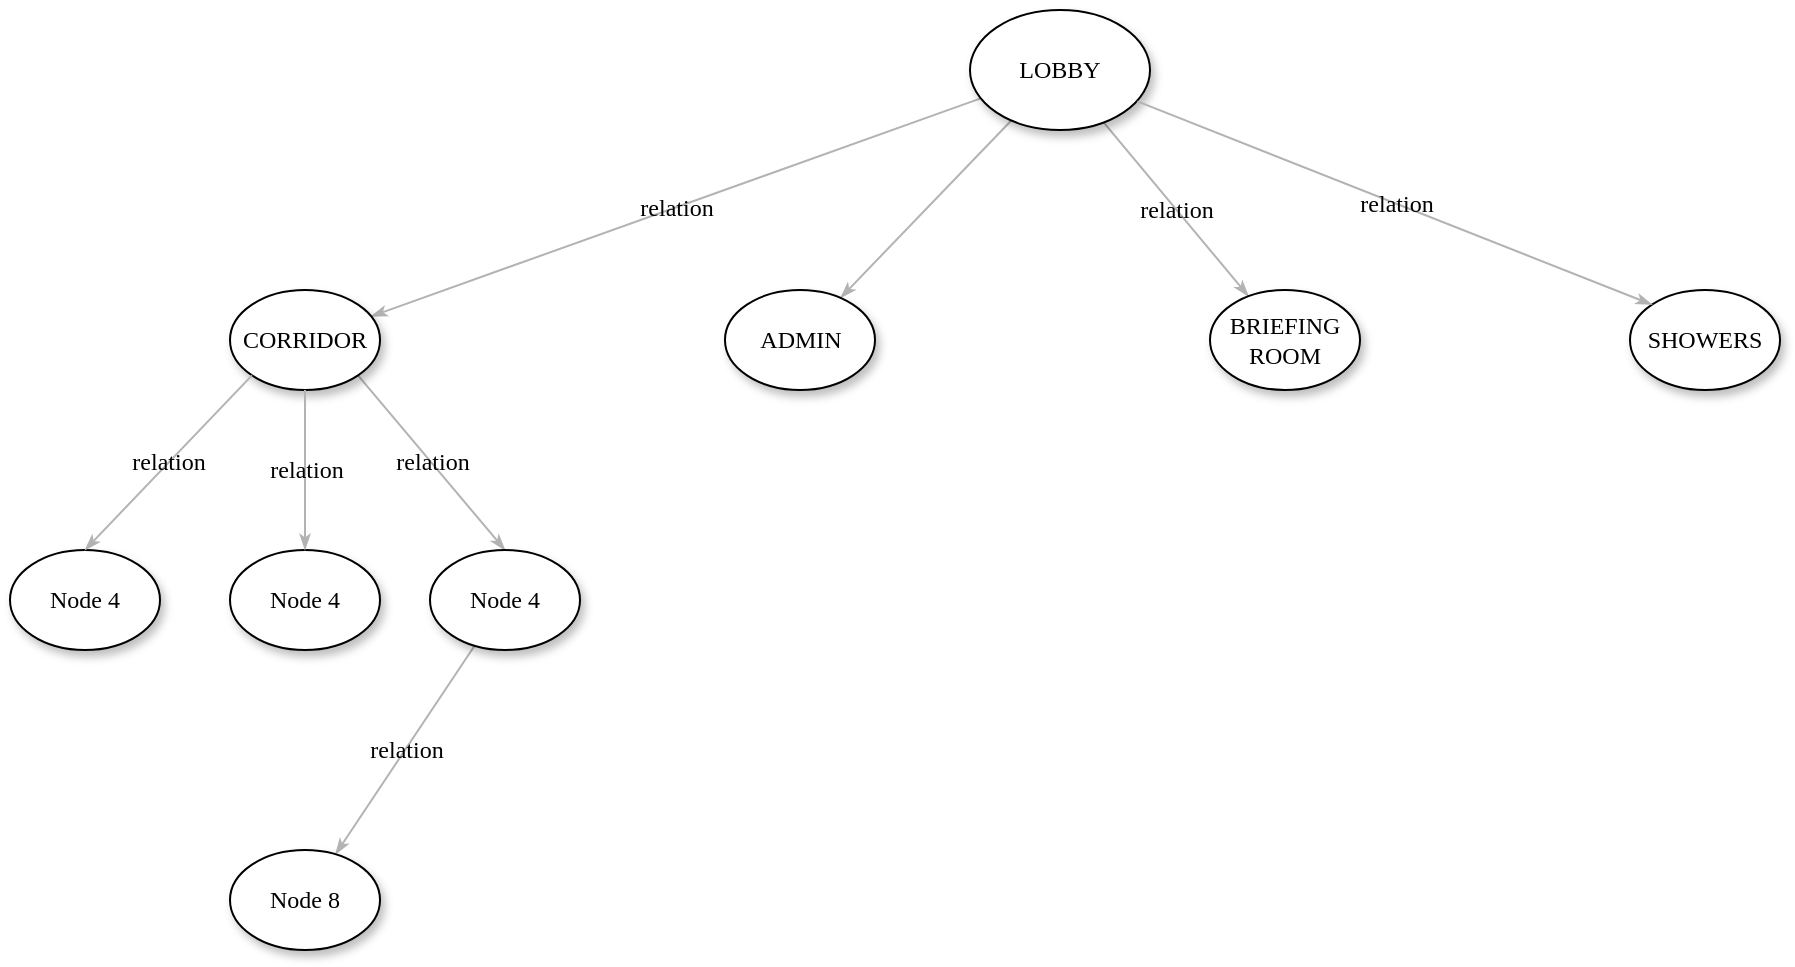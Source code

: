 <mxfile version="14.4.2" type="github">
  <diagram name="Page-1" id="42789a77-a242-8287-6e28-9cd8cfd52e62">
    <mxGraphModel dx="865" dy="449" grid="1" gridSize="10" guides="1" tooltips="1" connect="1" arrows="1" fold="1" page="1" pageScale="1" pageWidth="1100" pageHeight="850" background="none" math="0" shadow="0">
      <root>
        <mxCell id="0" />
        <mxCell id="1" parent="0" />
        <mxCell id="1ea317790d2ca983-12" style="edgeStyle=none;rounded=1;html=1;labelBackgroundColor=none;startArrow=none;startFill=0;startSize=5;endArrow=classicThin;endFill=1;endSize=5;jettySize=auto;orthogonalLoop=1;strokeColor=#B3B3B3;strokeWidth=1;fontFamily=Verdana;fontSize=12" parent="1" source="1ea317790d2ca983-1" target="1ea317790d2ca983-2" edge="1">
          <mxGeometry relative="1" as="geometry" />
        </mxCell>
        <mxCell id="1ea317790d2ca983-13" value="relation" style="edgeStyle=none;rounded=1;html=1;labelBackgroundColor=none;startArrow=none;startFill=0;startSize=5;endArrow=classicThin;endFill=1;endSize=5;jettySize=auto;orthogonalLoop=1;strokeColor=#B3B3B3;strokeWidth=1;fontFamily=Verdana;fontSize=12" parent="1" source="1ea317790d2ca983-1" target="1ea317790d2ca983-9" edge="1">
          <mxGeometry relative="1" as="geometry" />
        </mxCell>
        <mxCell id="1ea317790d2ca983-14" value="relation" style="edgeStyle=none;rounded=1;html=1;labelBackgroundColor=none;startArrow=none;startFill=0;startSize=5;endArrow=classicThin;endFill=1;endSize=5;jettySize=auto;orthogonalLoop=1;strokeColor=#B3B3B3;strokeWidth=1;fontFamily=Verdana;fontSize=12" parent="1" source="1ea317790d2ca983-1" target="1ea317790d2ca983-3" edge="1">
          <mxGeometry relative="1" as="geometry" />
        </mxCell>
        <mxCell id="1ea317790d2ca983-1" value="LOBBY" style="ellipse;whiteSpace=wrap;html=1;rounded=0;shadow=1;comic=0;labelBackgroundColor=none;strokeWidth=1;fontFamily=Verdana;fontSize=12;align=center;" parent="1" vertex="1">
          <mxGeometry x="580" y="50" width="90" height="60" as="geometry" />
        </mxCell>
        <mxCell id="1ea317790d2ca983-2" value="&lt;span&gt;ADMIN&lt;/span&gt;" style="ellipse;whiteSpace=wrap;html=1;rounded=0;shadow=1;comic=0;labelBackgroundColor=none;strokeWidth=1;fontFamily=Verdana;fontSize=12;align=center;" parent="1" vertex="1">
          <mxGeometry x="457.5" y="190" width="75" height="50" as="geometry" />
        </mxCell>
        <mxCell id="1ea317790d2ca983-3" value="&lt;span&gt;BRIEFING&lt;br&gt;ROOM&lt;br&gt;&lt;/span&gt;" style="ellipse;whiteSpace=wrap;html=1;rounded=0;shadow=1;comic=0;labelBackgroundColor=none;strokeWidth=1;fontFamily=Verdana;fontSize=12;align=center;" parent="1" vertex="1">
          <mxGeometry x="700" y="190" width="75" height="50" as="geometry" />
        </mxCell>
        <mxCell id="1ea317790d2ca983-19" value="relation" style="edgeStyle=none;rounded=1;html=1;labelBackgroundColor=none;startArrow=none;startFill=0;startSize=5;endArrow=classicThin;endFill=1;endSize=5;jettySize=auto;orthogonalLoop=1;strokeColor=#B3B3B3;strokeWidth=1;fontFamily=Verdana;fontSize=12;exitX=1;exitY=1;exitDx=0;exitDy=0;entryX=0.5;entryY=0;entryDx=0;entryDy=0;" parent="1" source="1ea317790d2ca983-9" target="1ea317790d2ca983-10" edge="1">
          <mxGeometry relative="1" as="geometry" />
        </mxCell>
        <mxCell id="1ea317790d2ca983-9" value="CORRIDOR" style="ellipse;whiteSpace=wrap;html=1;rounded=0;shadow=1;comic=0;labelBackgroundColor=none;strokeWidth=1;fontFamily=Verdana;fontSize=12;align=center;" parent="1" vertex="1">
          <mxGeometry x="210" y="190" width="75" height="50" as="geometry" />
        </mxCell>
        <mxCell id="1ea317790d2ca983-20" value="relation" style="edgeStyle=none;rounded=1;html=1;labelBackgroundColor=none;startArrow=none;startFill=0;startSize=5;endArrow=classicThin;endFill=1;endSize=5;jettySize=auto;orthogonalLoop=1;strokeColor=#B3B3B3;strokeWidth=1;fontFamily=Verdana;fontSize=12" parent="1" source="1ea317790d2ca983-10" target="1ea317790d2ca983-11" edge="1">
          <mxGeometry relative="1" as="geometry" />
        </mxCell>
        <mxCell id="1ea317790d2ca983-10" value="&lt;span&gt;Node 4&lt;/span&gt;" style="ellipse;whiteSpace=wrap;html=1;rounded=0;shadow=1;comic=0;labelBackgroundColor=none;strokeWidth=1;fontFamily=Verdana;fontSize=12;align=center;" parent="1" vertex="1">
          <mxGeometry x="310" y="320" width="75" height="50" as="geometry" />
        </mxCell>
        <mxCell id="1ea317790d2ca983-11" value="&lt;span&gt;Node 8&lt;/span&gt;" style="ellipse;whiteSpace=wrap;html=1;rounded=0;shadow=1;comic=0;labelBackgroundColor=none;strokeWidth=1;fontFamily=Verdana;fontSize=12;align=center;" parent="1" vertex="1">
          <mxGeometry x="210" y="470" width="75" height="50" as="geometry" />
        </mxCell>
        <mxCell id="f1fApXni_okJ7qiI1tZk-1" value="&lt;span&gt;SHOWERS&lt;/span&gt;" style="ellipse;whiteSpace=wrap;html=1;rounded=0;shadow=1;comic=0;labelBackgroundColor=none;strokeWidth=1;fontFamily=Verdana;fontSize=12;align=center;" vertex="1" parent="1">
          <mxGeometry x="910" y="190" width="75" height="50" as="geometry" />
        </mxCell>
        <mxCell id="f1fApXni_okJ7qiI1tZk-4" value="relation" style="edgeStyle=none;rounded=1;html=1;labelBackgroundColor=none;startArrow=none;startFill=0;startSize=5;endArrow=classicThin;endFill=1;endSize=5;jettySize=auto;orthogonalLoop=1;strokeColor=#B3B3B3;strokeWidth=1;fontFamily=Verdana;fontSize=12;entryX=0;entryY=0;entryDx=0;entryDy=0;exitX=0.93;exitY=0.762;exitDx=0;exitDy=0;exitPerimeter=0;" edge="1" parent="1" source="1ea317790d2ca983-1" target="f1fApXni_okJ7qiI1tZk-1">
          <mxGeometry relative="1" as="geometry">
            <mxPoint x="662" y="100" as="sourcePoint" />
            <mxPoint x="290.536" y="213.17" as="targetPoint" />
          </mxGeometry>
        </mxCell>
        <mxCell id="f1fApXni_okJ7qiI1tZk-7" value="&lt;span&gt;Node 4&lt;/span&gt;" style="ellipse;whiteSpace=wrap;html=1;rounded=0;shadow=1;comic=0;labelBackgroundColor=none;strokeWidth=1;fontFamily=Verdana;fontSize=12;align=center;" vertex="1" parent="1">
          <mxGeometry x="210" y="320" width="75" height="50" as="geometry" />
        </mxCell>
        <mxCell id="f1fApXni_okJ7qiI1tZk-8" value="&lt;span&gt;Node 4&lt;/span&gt;" style="ellipse;whiteSpace=wrap;html=1;rounded=0;shadow=1;comic=0;labelBackgroundColor=none;strokeWidth=1;fontFamily=Verdana;fontSize=12;align=center;" vertex="1" parent="1">
          <mxGeometry x="100" y="320" width="75" height="50" as="geometry" />
        </mxCell>
        <mxCell id="f1fApXni_okJ7qiI1tZk-9" value="relation" style="edgeStyle=none;rounded=1;html=1;labelBackgroundColor=none;startArrow=none;startFill=0;startSize=5;endArrow=classicThin;endFill=1;endSize=5;jettySize=auto;orthogonalLoop=1;strokeColor=#B3B3B3;strokeWidth=1;fontFamily=Verdana;fontSize=12;entryX=0.5;entryY=0;entryDx=0;entryDy=0;exitX=0;exitY=1;exitDx=0;exitDy=0;" edge="1" parent="1" source="1ea317790d2ca983-9" target="f1fApXni_okJ7qiI1tZk-8">
          <mxGeometry relative="1" as="geometry">
            <mxPoint x="180" y="215" as="sourcePoint" />
            <mxPoint x="195.808" y="325.495" as="targetPoint" />
          </mxGeometry>
        </mxCell>
        <mxCell id="f1fApXni_okJ7qiI1tZk-10" value="relation" style="edgeStyle=none;rounded=1;html=1;labelBackgroundColor=none;startArrow=none;startFill=0;startSize=5;endArrow=classicThin;endFill=1;endSize=5;jettySize=auto;orthogonalLoop=1;strokeColor=#B3B3B3;strokeWidth=1;fontFamily=Verdana;fontSize=12;exitX=0.5;exitY=1;exitDx=0;exitDy=0;entryX=0.5;entryY=0;entryDx=0;entryDy=0;" edge="1" parent="1" source="1ea317790d2ca983-9" target="f1fApXni_okJ7qiI1tZk-7">
          <mxGeometry relative="1" as="geometry">
            <mxPoint x="235.3" y="246.3" as="sourcePoint" />
            <mxPoint x="174.017" y="337.322" as="targetPoint" />
          </mxGeometry>
        </mxCell>
      </root>
    </mxGraphModel>
  </diagram>
</mxfile>
